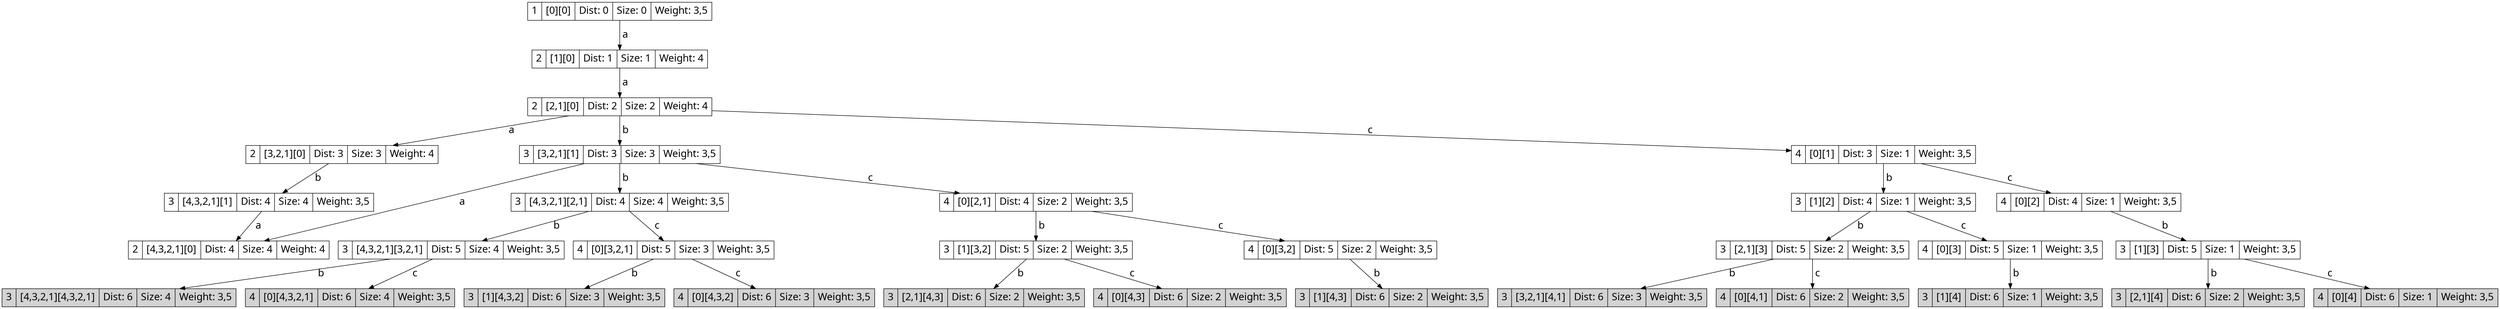 digraph g{
node[shape=record fontname=Calibri fontsize = 20]
edge[fontname = Calibri fontsize = 20]
0->1[label=" a"]
0[label="1 | [0][0] | Dist: 0 | Size: 0 | Weight: 3,5"]
1[label="2 | [1][0] | Dist: 1 | Size: 1 | Weight: 4"]
1->2[label=" a"]
1[label="2 | [1][0] | Dist: 1 | Size: 1 | Weight: 4"]
2[label="2 | [2,1][0] | Dist: 2 | Size: 2 | Weight: 4"]
2->3[label=" a"]
2[label="2 | [2,1][0] | Dist: 2 | Size: 2 | Weight: 4"]
3[label="2 | [3,2,1][0] | Dist: 3 | Size: 3 | Weight: 4"]
2->4[label=" b"]
2[label="2 | [2,1][0] | Dist: 2 | Size: 2 | Weight: 4"]
4[label="3 | [3,2,1][1] | Dist: 3 | Size: 3 | Weight: 3,5"]
2->5[label=" c"]
2[label="2 | [2,1][0] | Dist: 2 | Size: 2 | Weight: 4"]
5[label="4 | [0][1] | Dist: 3 | Size: 1 | Weight: 3,5"]
4->6[label=" a"]
4[label="3 | [3,2,1][1] | Dist: 3 | Size: 3 | Weight: 3,5"]
6[label="2 | [4,3,2,1][0] | Dist: 4 | Size: 4 | Weight: 4"]
4->7[label=" b"]
4[label="3 | [3,2,1][1] | Dist: 3 | Size: 3 | Weight: 3,5"]
7[label="3 | [4,3,2,1][2,1] | Dist: 4 | Size: 4 | Weight: 3,5"]
4->8[label=" c"]
4[label="3 | [3,2,1][1] | Dist: 3 | Size: 3 | Weight: 3,5"]
8[label="4 | [0][2,1] | Dist: 4 | Size: 2 | Weight: 3,5"]
7->9[label=" b"]
7[label="3 | [4,3,2,1][2,1] | Dist: 4 | Size: 4 | Weight: 3,5"]
9[label="3 | [4,3,2,1][3,2,1] | Dist: 5 | Size: 4 | Weight: 3,5"]
7->10[label=" c"]
7[label="3 | [4,3,2,1][2,1] | Dist: 4 | Size: 4 | Weight: 3,5"]
10[label="4 | [0][3,2,1] | Dist: 5 | Size: 3 | Weight: 3,5"]
9->11[label=" b"]
9[label="3 | [4,3,2,1][3,2,1] | Dist: 5 | Size: 4 | Weight: 3,5"]
11[label="3 | [4,3,2,1][4,3,2,1] | Dist: 6 | Size: 4 | Weight: 3,5"]
11[fillcolor = lightgrey, style=filled]
9->12[label=" c"]
9[label="3 | [4,3,2,1][3,2,1] | Dist: 5 | Size: 4 | Weight: 3,5"]
12[label="4 | [0][4,3,2,1] | Dist: 6 | Size: 4 | Weight: 3,5"]
12[fillcolor = lightgrey, style=filled]
5->13[label=" b"]
5[label="4 | [0][1] | Dist: 3 | Size: 1 | Weight: 3,5"]
13[label="3 | [1][2] | Dist: 4 | Size: 1 | Weight: 3,5"]
5->14[label=" c"]
5[label="4 | [0][1] | Dist: 3 | Size: 1 | Weight: 3,5"]
14[label="4 | [0][2] | Dist: 4 | Size: 1 | Weight: 3,5"]
13->15[label=" b"]
13[label="3 | [1][2] | Dist: 4 | Size: 1 | Weight: 3,5"]
15[label="3 | [2,1][3] | Dist: 5 | Size: 2 | Weight: 3,5"]
13->16[label=" c"]
13[label="3 | [1][2] | Dist: 4 | Size: 1 | Weight: 3,5"]
16[label="4 | [0][3] | Dist: 5 | Size: 1 | Weight: 3,5"]
15->17[label=" b"]
15[label="3 | [2,1][3] | Dist: 5 | Size: 2 | Weight: 3,5"]
17[label="3 | [3,2,1][4,1] | Dist: 6 | Size: 3 | Weight: 3,5"]
17[fillcolor = lightgrey, style=filled]
15->18[label=" c"]
15[label="3 | [2,1][3] | Dist: 5 | Size: 2 | Weight: 3,5"]
18[label="4 | [0][4,1] | Dist: 6 | Size: 2 | Weight: 3,5"]
18[fillcolor = lightgrey, style=filled]
14->19[label=" b"]
14[label="4 | [0][2] | Dist: 4 | Size: 1 | Weight: 3,5"]
19[label="3 | [1][3] | Dist: 5 | Size: 1 | Weight: 3,5"]
19->20[label=" b"]
19[label="3 | [1][3] | Dist: 5 | Size: 1 | Weight: 3,5"]
20[label="3 | [2,1][4] | Dist: 6 | Size: 2 | Weight: 3,5"]
20[fillcolor = lightgrey, style=filled]
19->21[label=" c"]
19[label="3 | [1][3] | Dist: 5 | Size: 1 | Weight: 3,5"]
21[label="4 | [0][4] | Dist: 6 | Size: 1 | Weight: 3,5"]
21[fillcolor = lightgrey, style=filled]
8->22[label=" b"]
8[label="4 | [0][2,1] | Dist: 4 | Size: 2 | Weight: 3,5"]
22[label="3 | [1][3,2] | Dist: 5 | Size: 2 | Weight: 3,5"]
8->23[label=" c"]
8[label="4 | [0][2,1] | Dist: 4 | Size: 2 | Weight: 3,5"]
23[label="4 | [0][3,2] | Dist: 5 | Size: 2 | Weight: 3,5"]
22->24[label=" b"]
22[label="3 | [1][3,2] | Dist: 5 | Size: 2 | Weight: 3,5"]
24[label="3 | [2,1][4,3] | Dist: 6 | Size: 2 | Weight: 3,5"]
24[fillcolor = lightgrey, style=filled]
22->25[label=" c"]
22[label="3 | [1][3,2] | Dist: 5 | Size: 2 | Weight: 3,5"]
25[label="4 | [0][4,3] | Dist: 6 | Size: 2 | Weight: 3,5"]
25[fillcolor = lightgrey, style=filled]
16->26[label=" b"]
16[label="4 | [0][3] | Dist: 5 | Size: 1 | Weight: 3,5"]
26[label="3 | [1][4] | Dist: 6 | Size: 1 | Weight: 3,5"]
26[fillcolor = lightgrey, style=filled]
23->27[label=" b"]
23[label="4 | [0][3,2] | Dist: 5 | Size: 2 | Weight: 3,5"]
27[label="3 | [1][4,3] | Dist: 6 | Size: 2 | Weight: 3,5"]
27[fillcolor = lightgrey, style=filled]
10->28[label=" b"]
10[label="4 | [0][3,2,1] | Dist: 5 | Size: 3 | Weight: 3,5"]
28[label="3 | [1][4,3,2] | Dist: 6 | Size: 3 | Weight: 3,5"]
28[fillcolor = lightgrey, style=filled]
10->29[label=" c"]
10[label="4 | [0][3,2,1] | Dist: 5 | Size: 3 | Weight: 3,5"]
29[label="4 | [0][4,3,2] | Dist: 6 | Size: 3 | Weight: 3,5"]
29[fillcolor = lightgrey, style=filled]
3->30[label=" b"]
3[label="2 | [3,2,1][0] | Dist: 3 | Size: 3 | Weight: 4"]
30[label="3 | [4,3,2,1][1] | Dist: 4 | Size: 4 | Weight: 3,5"]
30->6[label=" a"]
30[label="3 | [4,3,2,1][1] | Dist: 4 | Size: 4 | Weight: 3,5"]
6[label="2 | [4,3,2,1][0] | Dist: 4 | Size: 4 | Weight: 4"]}
digraph g{
node[shape=record fontname=Calibri fontsize = 20]
edge[fontname = Calibri fontsize = 20]
0->1[label=" a"]
0[label="1 | [0][0] | Dist: 0 | Size: 0 | Weight: 9"]
1[label="2 | [1][0] | Dist: 1 | Size: 1 | Weight: 9,5"]
1->2[label=" a"]
1[label="2 | [1][0] | Dist: 1 | Size: 1 | Weight: 9,5"]
2[label="2 | [2,1][0] | Dist: 2 | Size: 2 | Weight: 9,5"]
2->3[label=" a"]
2[label="2 | [2,1][0] | Dist: 2 | Size: 2 | Weight: 9,5"]
3[label="2 | [3,2,1][0] | Dist: 3 | Size: 3 | Weight: 9,5"]
2->4[label=" b"]
2[label="2 | [2,1][0] | Dist: 2 | Size: 2 | Weight: 9,5"]
4[label="3 | [3,2,1][1] | Dist: 3 | Size: 3 | Weight: 10"]
2->5[label=" c"]
2[label="2 | [2,1][0] | Dist: 2 | Size: 2 | Weight: 9,5"]
5[label="4 | [0][1] | Dist: 3 | Size: 1 | Weight: 9,5"]
4->6[label=" a"]
4[label="3 | [3,2,1][1] | Dist: 3 | Size: 3 | Weight: 10"]
6[label="2 | [4,3,2,1][0] | Dist: 4 | Size: 4 | Weight: 9,5"]
4->7[label=" b"]
4[label="3 | [3,2,1][1] | Dist: 3 | Size: 3 | Weight: 10"]
7[label="3 | [4,3,2,1][2,1] | Dist: 4 | Size: 4 | Weight: 10"]
4->8[label=" c"]
4[label="3 | [3,2,1][1] | Dist: 3 | Size: 3 | Weight: 10"]
8[label="4 | [0][2,1] | Dist: 4 | Size: 2 | Weight: 9,5"]
7->9[label=" b"]
7[label="3 | [4,3,2,1][2,1] | Dist: 4 | Size: 4 | Weight: 10"]
9[label="3 | [4,3,2,1][3,2,1] | Dist: 5 | Size: 4 | Weight: 10"]
7->10[label=" c"]
7[label="3 | [4,3,2,1][2,1] | Dist: 4 | Size: 4 | Weight: 10"]
10[label="4 | [0][3,2,1] | Dist: 5 | Size: 3 | Weight: 9,5"]
9->11[label=" b"]
9[label="3 | [4,3,2,1][3,2,1] | Dist: 5 | Size: 4 | Weight: 10"]
11[label="3 | [4,3,2,1][4,3,2,1] | Dist: 6 | Size: 4 | Weight: 10"]
11[fillcolor = lightgrey, style=filled]
9->12[label=" c"]
9[label="3 | [4,3,2,1][3,2,1] | Dist: 5 | Size: 4 | Weight: 10"]
12[label="4 | [0][4,3,2,1] | Dist: 6 | Size: 4 | Weight: 9,5"]
12[fillcolor = lightgrey, style=filled]
5->13[label=" b"]
5[label="4 | [0][1] | Dist: 3 | Size: 1 | Weight: 9,5"]
13[label="3 | [1][2] | Dist: 4 | Size: 1 | Weight: 10"]
5->14[label=" c"]
5[label="4 | [0][1] | Dist: 3 | Size: 1 | Weight: 9,5"]
14[label="4 | [0][2] | Dist: 4 | Size: 1 | Weight: 9,5"]
13->15[label=" b"]
13[label="3 | [1][2] | Dist: 4 | Size: 1 | Weight: 10"]
15[label="3 | [2,1][3] | Dist: 5 | Size: 2 | Weight: 10"]
13->16[label=" c"]
13[label="3 | [1][2] | Dist: 4 | Size: 1 | Weight: 10"]
16[label="4 | [0][3] | Dist: 5 | Size: 1 | Weight: 9,5"]
15->17[label=" b"]
15[label="3 | [2,1][3] | Dist: 5 | Size: 2 | Weight: 10"]
17[label="3 | [3,2,1][4,1] | Dist: 6 | Size: 3 | Weight: 10"]
17[fillcolor = lightgrey, style=filled]
15->18[label=" c"]
15[label="3 | [2,1][3] | Dist: 5 | Size: 2 | Weight: 10"]
18[label="4 | [0][4,1] | Dist: 6 | Size: 2 | Weight: 9,5"]
18[fillcolor = lightgrey, style=filled]
14->19[label=" b"]
14[label="4 | [0][2] | Dist: 4 | Size: 1 | Weight: 9,5"]
19[label="3 | [1][3] | Dist: 5 | Size: 1 | Weight: 10"]
19->20[label=" b"]
19[label="3 | [1][3] | Dist: 5 | Size: 1 | Weight: 10"]
20[label="3 | [2,1][4] | Dist: 6 | Size: 2 | Weight: 10"]
20[fillcolor = lightgrey, style=filled]
19->21[label=" c"]
19[label="3 | [1][3] | Dist: 5 | Size: 1 | Weight: 10"]
21[label="4 | [0][4] | Dist: 6 | Size: 1 | Weight: 9,5"]
21[fillcolor = lightgrey, style=filled]
8->22[label=" b"]
8[label="4 | [0][2,1] | Dist: 4 | Size: 2 | Weight: 9,5"]
22[label="3 | [1][3,2] | Dist: 5 | Size: 2 | Weight: 10"]
8->23[label=" c"]
8[label="4 | [0][2,1] | Dist: 4 | Size: 2 | Weight: 9,5"]
23[label="4 | [0][3,2] | Dist: 5 | Size: 2 | Weight: 9,5"]
22->24[label=" b"]
22[label="3 | [1][3,2] | Dist: 5 | Size: 2 | Weight: 10"]
24[label="3 | [2,1][4,3] | Dist: 6 | Size: 2 | Weight: 10"]
24[fillcolor = lightgrey, style=filled]
22->25[label=" c"]
22[label="3 | [1][3,2] | Dist: 5 | Size: 2 | Weight: 10"]
25[label="4 | [0][4,3] | Dist: 6 | Size: 2 | Weight: 9,5"]
25[fillcolor = lightgrey, style=filled]
16->26[label=" b"]
16[label="4 | [0][3] | Dist: 5 | Size: 1 | Weight: 9,5"]
26[label="3 | [1][4] | Dist: 6 | Size: 1 | Weight: 10"]
26[fillcolor = lightgrey, style=filled]
23->27[label=" b"]
23[label="4 | [0][3,2] | Dist: 5 | Size: 2 | Weight: 9,5"]
27[label="3 | [1][4,3] | Dist: 6 | Size: 2 | Weight: 10"]
27[fillcolor = lightgrey, style=filled]}
